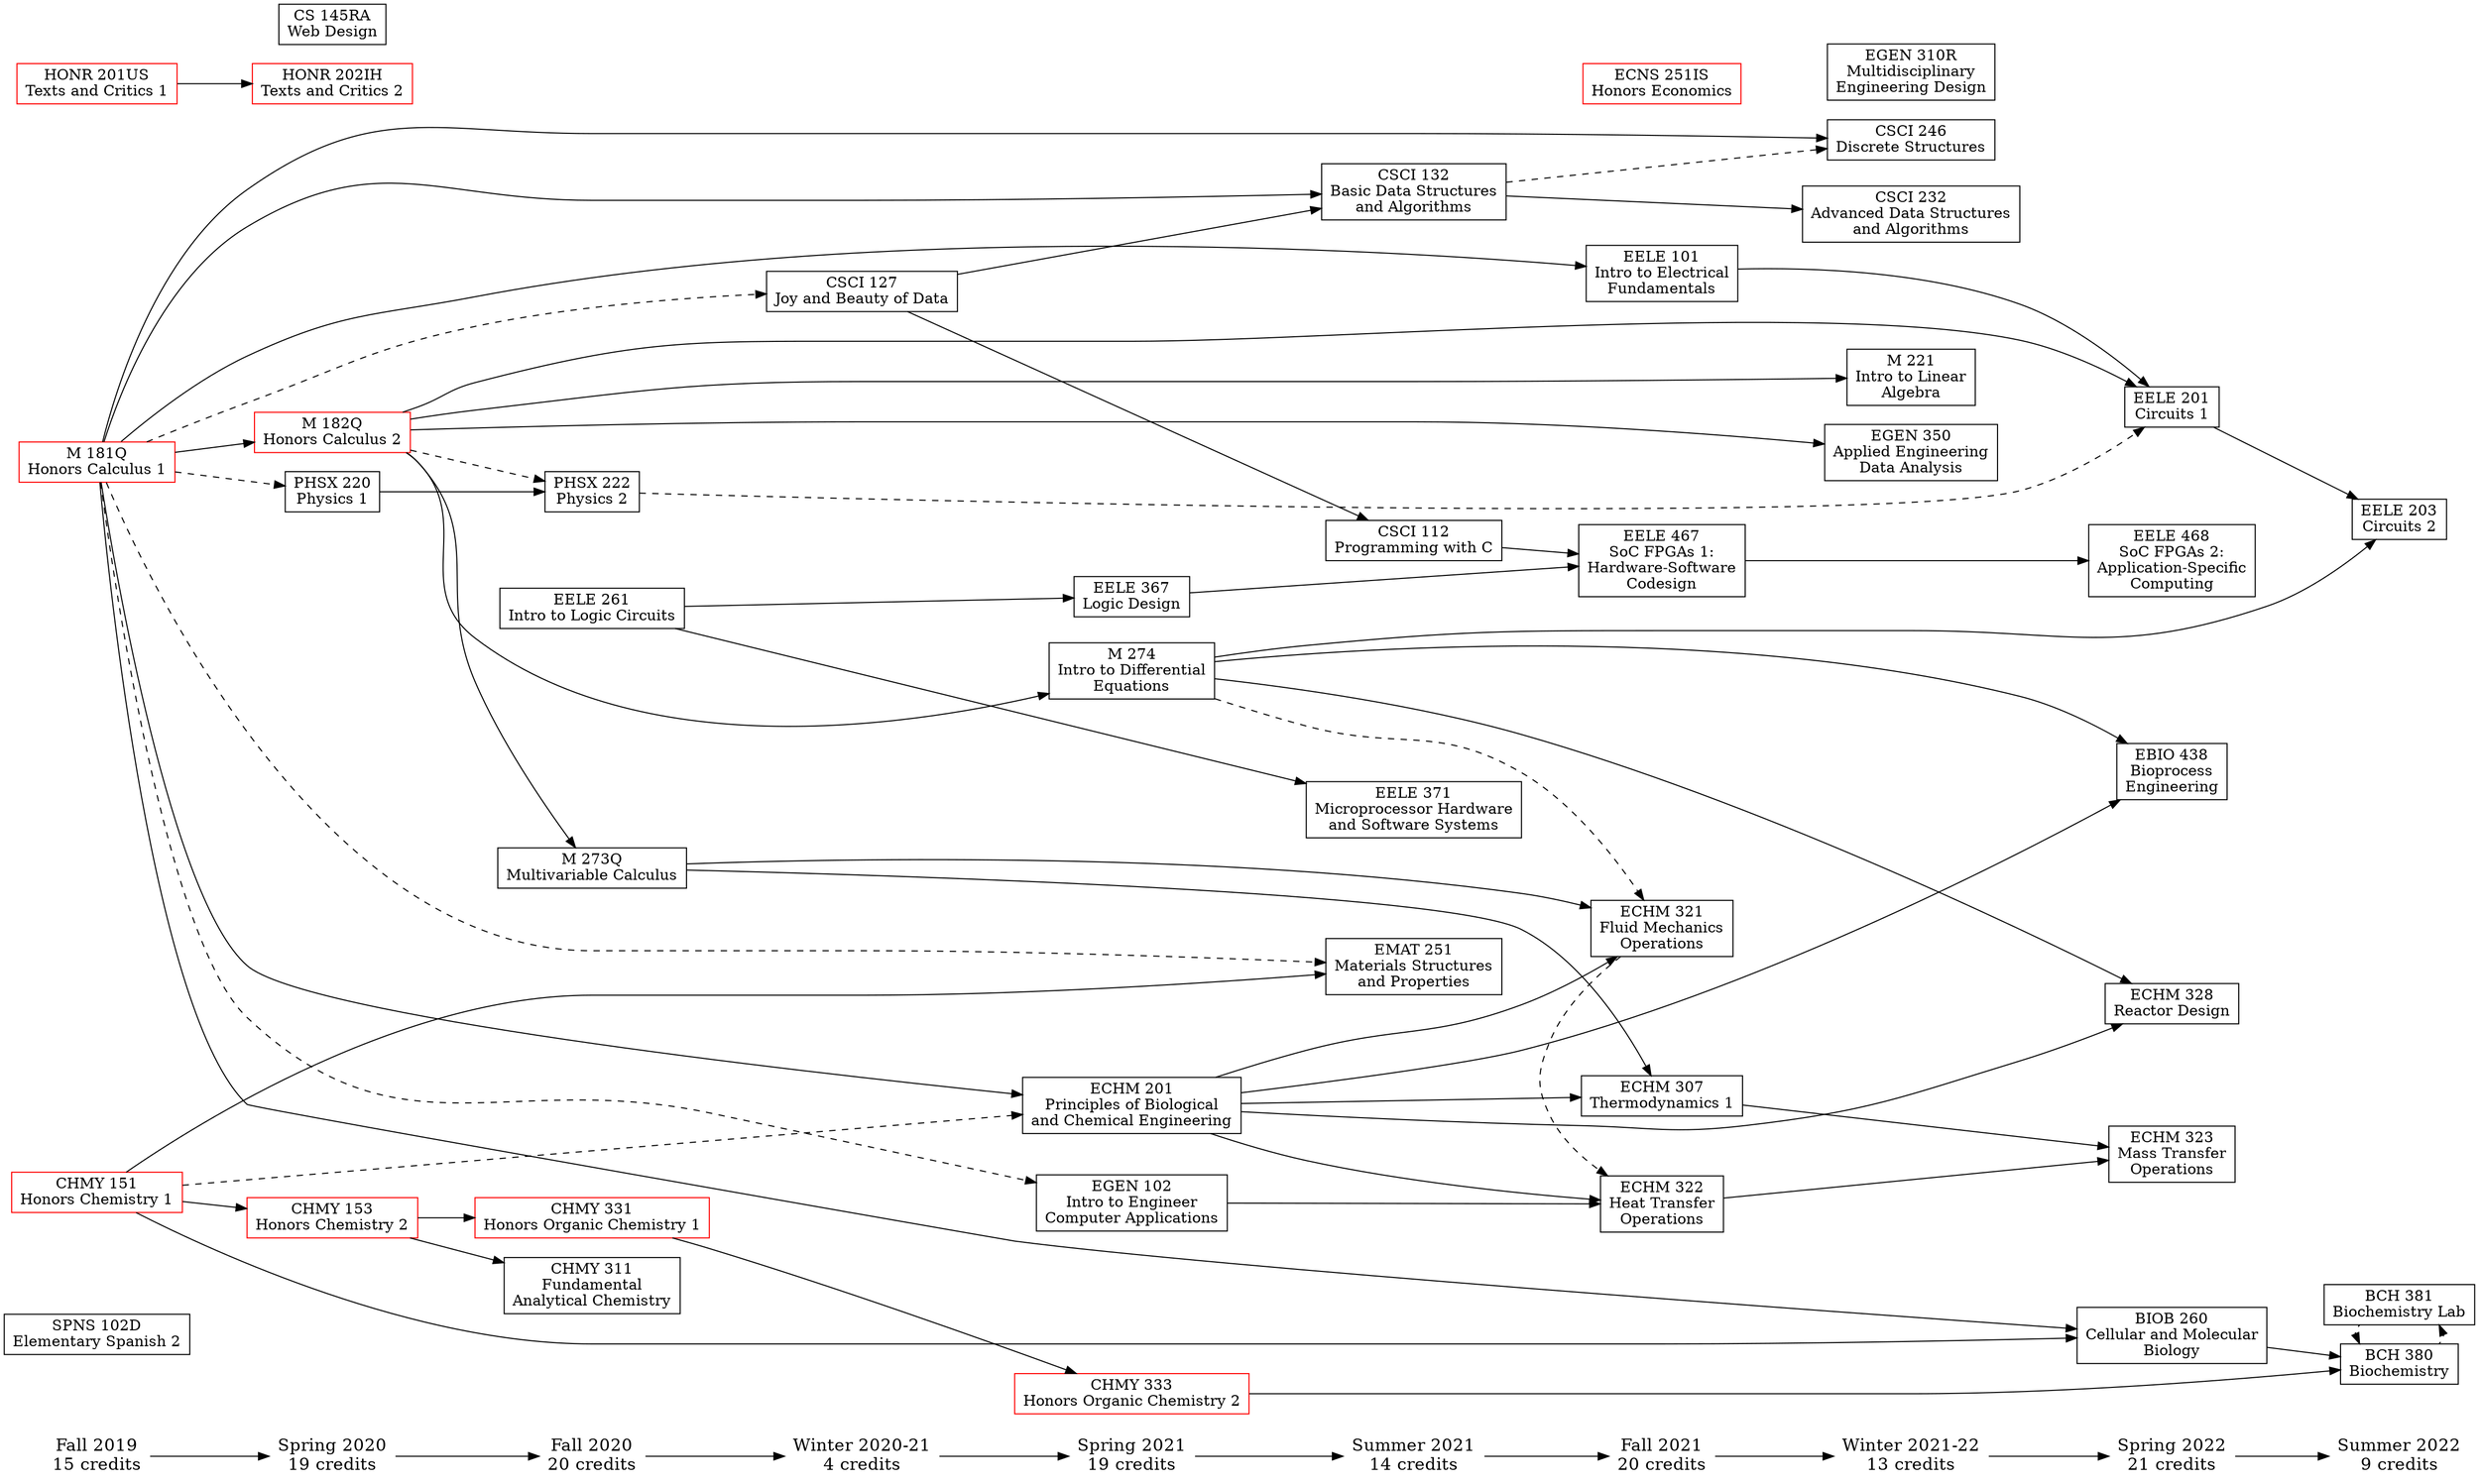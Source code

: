 digraph potential {
    ranksep=.75; rankdir=LR;

    {node [shape=plaintext,fontsize=16];
        "Fall 2019" -> "Spring 2020" -> "Fall 2020" -> "Winter 2020-21"
        -> "Spring 2021" -> "Summer 2021" -> "Fall 2021" -> "Winter 2021-22"
        -> "Spring 2022" -> "Summer 2022";
    }

    "Fall 2019" [label="\N\n15 credits"]
    "Spring 2020" [label="\N\n19 credits"]
    "Fall 2020" [label="\N\n20 credits"]
    "Winter 2020-21" [label="\N\n4 credits"]
    "Spring 2021" [label="\N\n19 credits"]
    "Summer 2021" [label="\N\n14 credits"]
    "Fall 2021" [label="\N\n20 credits"]
    "Winter 2021-22" [label="\N\n13 credits"]
    "Spring 2022" [label="\N\n21 credits"]
    "Summer 2022" [label="\N\n9 credits"]

    {node [shape=box];
        { rank = same; "Fall 2019"; "SPNS 102D"; "M 181Q"; "HONR 201US"; "CHMY 151"; }
        { rank = same; "Spring 2020"; "PHSX 220"; "M 182Q"; "HONR 202IH"; "CS 145RA"; "CHMY 153"; }
        { rank = same; "Fall 2020"; "PHSX 222"; "M 273Q"; "EELE 261"; "CHMY 331"; "CHMY 311"; }
        { rank = same; "Winter 2020-21"; "CSCI 127"; }
        { rank = same; "Spring 2021"; "M 274"; "EGEN 102"; "EELE 367"; "ECHM 201"; "CHMY 333"; }
        { rank = same; "Summer 2021"; "EMAT 251"; "EELE 371"; "CSCI 132"; "CSCI 112"; }
        { rank = same; "Fall 2021"; "EELE 467"; "EELE 101"; "ECNS 251IS"; "ECHM 322"; "ECHM 321"; "ECHM 307"; }
        { rank = same; "Winter 2021-22"; "M 221"; "EGEN 350"; "EGEN 310R"; "CSCI 246"; "CSCI 232"; }
        { rank = same; "Spring 2022"; "EELE 468"; "EELE 201"; "ECHM 328"; "ECHM 323"; "EBIO 438"; "BIOB 260"; }
        { rank = same; "Summer 2022"; "EELE 203"; "BCH 381"; "BCH 380";}
    }

    // Honors classes
    "CHMY 151"   [color=red]
    "CHMY 153"   [color=red]
    "CHMY 331"   [color=red]
    "CHMY 333"   [color=red]
    "HONR 201US" [color=red]
    "HONR 202IH" [color=red]
    "M 181Q"     [color=red]
    "M 182Q"     [color=red]
    "ECNS 251IS" [color=red]

    // Course labels

    // Fall 2019
    "CHMY 151"   [label="\N\nHonors Chemistry 1"]
    "HONR 201US" [label="\N\nTexts and Critics 1"]
    "M 181Q"     [label="\N\nHonors Calculus 1"]
    "SPNS 102D"  [label="\N\nElementary Spanish 2"]

    // Spring 2020
    "CHMY 153"   [label="\N\nHonors Chemistry 2"]
    "CS 145RA"   [label="\N\nWeb Design"]
    "HONR 202IH" [label="\N\nTexts and Critics 2"]
    "M 182Q"     [label="\N\nHonors Calculus 2"]
    "PHSX 220"   [label="\N\nPhysics 1"]

    // Fall 2020
    "CHMY 311"   [label="\N\nFundamental\nAnalytical Chemistry"]
    "CHMY 331"   [label="\N\nHonors Organic Chemistry 1"]
    "EELE 261"   [label="\N\nIntro to Logic Circuits"]
    "M 273Q"     [label="\N\nMultivariable Calculus"]
    "PHSX 222"   [label="\N\nPhysics 2"]

    // Winter 2020-21
    "CSCI 127"   [label="\N\nJoy and Beauty of Data"]

    // Spring 2021
    "CHMY 333"   [label="\N\nHonors Organic Chemistry 2"]
    "ECHM 201"   [label="\N\nPrinciples of Biological\nand Chemical Engineering"]
    "EELE 367"   [label="\N\nLogic Design"]
    "EGEN 102"   [label="\N\nIntro to Engineer\nComputer Applications"]
    "M 274"      [label="\N\nIntro to Differential\nEquations"]

    // Summer 2021
    "CSCI 112"   [label="\N\nProgramming with C"]
    "CSCI 132"   [label="\N\nBasic Data Structures\nand Algorithms"]
    "EELE 371"   [label="\N\nMicroprocessor Hardware\nand Software Systems"]
    "EMAT 251"   [label="\N\nMaterials Structures\nand Properties"]

    // Fall 2021
    "ECHM 307"   [label="\N\nThermodynamics 1"]
    "ECHM 321"   [label="\N\nFluid Mechanics\nOperations"]
    "ECHM 322"   [label="\N\nHeat Transfer\nOperations"]
    "ECNS 251IS" [label="\N\nHonors Economics"]
    "EELE 101"   [label="\N\nIntro to Electrical\nFundamentals"]
    "EELE 467"   [label="\N\nSoC FPGAs 1:\nHardware-Software\nCodesign"]

    // Winter 2021-22
    "CSCI 232"   [label="\N\nAdvanced Data Structures\nand Algorithms"]
    "CSCI 246"   [label="\N\nDiscrete Structures"]
    "EGEN 310R"  [label="\N\nMultidisciplinary\nEngineering Design"]
    "EGEN 350"   [label="\N\nApplied Engineering\nData Analysis"]
    "M 221"      [label="\N\nIntro to Linear\nAlgebra"]

    // Spring 2022
    "BIOB 260"   [label="\N\nCellular and Molecular\nBiology"]
    "EBIO 438"   [label="\N\nBioprocess\nEngineering"]
    "ECHM 323"   [label="\N\nMass Transfer\nOperations"]
    "ECHM 328"   [label="\N\nReactor Design"]
    "EELE 201"   [label="\N\nCircuits 1"]
    "EELE 468"   [label="\N\nSoC FPGAs 2:\nApplication-Specific\nComputing"]

    // Summer 2022
    "BCH 380"   [label="\N\nBiochemistry"]
    "BCH 381"   [label="\N\nBiochemistry Lab"]
    "EELE 203"  [label="\N\nCircuits 2"]

    // Course pre- & co- requisites

    // Spring 2020
    "CHMY 151" -> "CHMY 153";
    "HONR 201US" -> "HONR 202IH";
    "M 181Q" -> "M 182Q";
    "M 181Q" -> "PHSX 220" [style=dashed];

    // Fall 2020
    "CHMY 153" -> { "CHMY 311" "CHMY 331" };
    "M 182Q" -> "M 273Q";
    "M 182Q" -> "PHSX 222" [style=dashed];
    "PHSX 220" -> "PHSX 222";

    // Winter 2020-21
    "M 181Q" -> "CSCI 127" [style=dashed];

    // Spring 2021
    "CHMY 151" -> "ECHM 201" [style=dashed];
    "CHMY 331" -> "CHMY 333";
    "EELE 261" -> "EELE 367";
    "M 181Q" -> "ECHM 201";
    "M 181Q" -> "EGEN 102" [style=dashed];
    "M 182Q" -> "M 274";

    // Summer 2021
    "CHMY 151" -> "EMAT 251";
    "CSCI 127" -> { "CSCI 112" "CSCI 132" };
    "EELE 261" -> "EELE 371";
    "M 181Q" -> "CSCI 132";
    "M 181Q" -> "EMAT 251" [style=dashed];

    // Fall 2021
    "CSCI 112" -> "EELE 467";
    "ECHM 201" -> { "ECHM 307" "ECHM 321" "ECHM 322" };
    "ECHM 321" -> "ECHM 322" [style=dashed];
    "EELE 367" -> "EELE 467";
    "EGEN 102" -> "ECHM 322";
    "M 181Q" -> "EELE 101";
    "M 273Q" -> { "ECHM 307" "ECHM 321" };
    "M 274" -> "ECHM 321" [style=dashed];

    // Winter 2021-22
    "CSCI 132" -> "CSCI 232";
    "M 181Q" -> "CSCI 246";
    "CSCI 132" -> "CSCI 246" [style=dashed];
    "M 182Q" -> { "EGEN 350" "M 221" };

    // Spring 2022
    { "CHMY 151" "M 181Q" } -> "BIOB 260";
    { "ECHM 201" "M 274" } -> { "EBIO 438" "ECHM 328" };
    { "ECHM 307" "ECHM 322" } -> "ECHM 323";
    { "EELE 101" "M 182Q" } -> "EELE 201";
    "PHSX 222" -> "EELE 201" [style=dashed];
    "EELE 467" -> "EELE 468";

    // Summer 2022
    { "BIOB 260" "CHMY 333" } -> "BCH 380";
    "BCH 380" -> "BCH 381" [style=dotted];
    "BCH 381" -> "BCH 380" [style=dotted];
    { "EELE 201" "M 274" } -> "EELE 203";
}